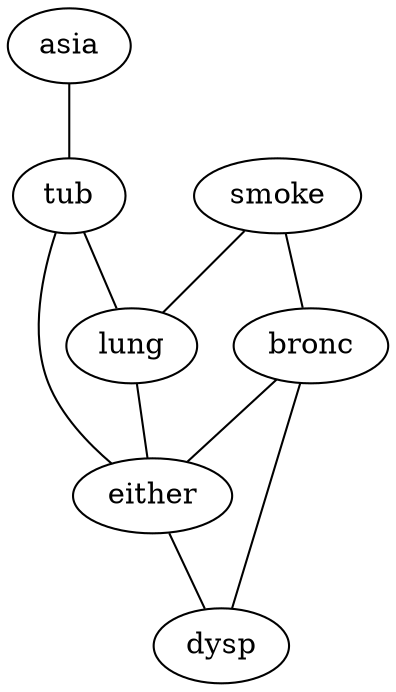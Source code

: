 strict graph "" {
	asia -- tub;
	tub -- lung;
	tub -- either;
	smoke -- lung;
	smoke -- bronc;
	lung -- either;
	bronc -- either;
	bronc -- dysp;
	either -- dysp;
}
